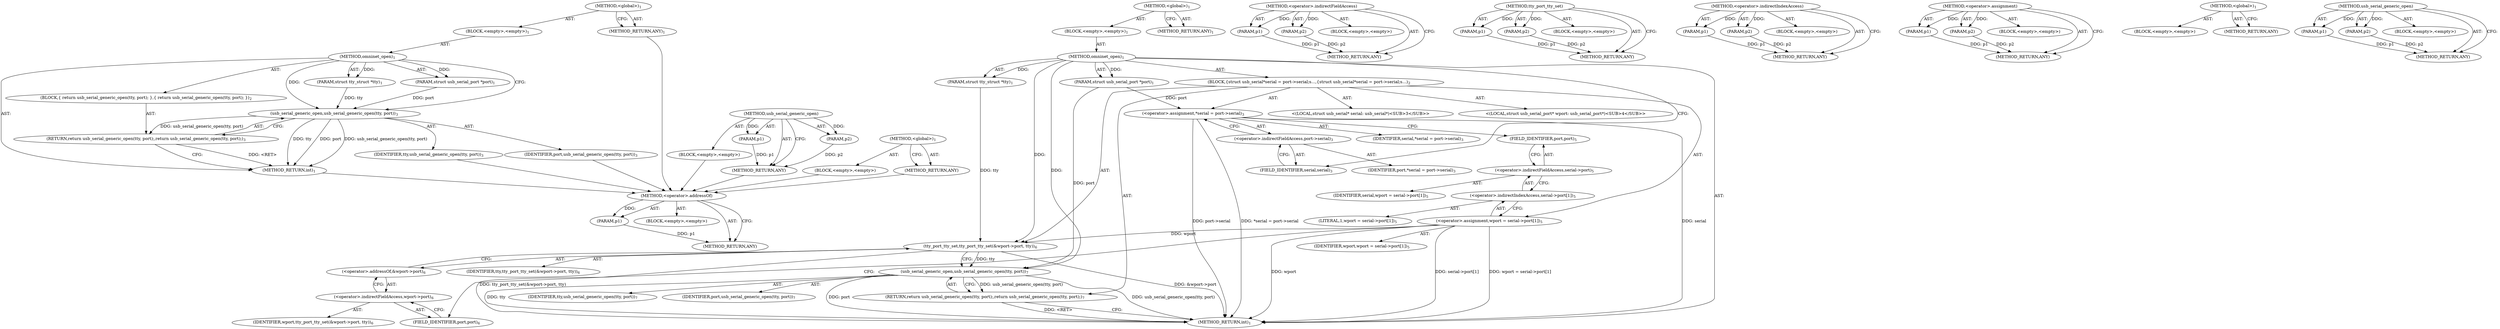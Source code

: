 digraph "&lt;global&gt;" {
vulnerable_79 [label=<(METHOD,&lt;operator&gt;.addressOf)>];
vulnerable_80 [label=<(PARAM,p1)>];
vulnerable_81 [label=<(BLOCK,&lt;empty&gt;,&lt;empty&gt;)>];
vulnerable_82 [label=<(METHOD_RETURN,ANY)>];
vulnerable_6 [label=<(METHOD,&lt;global&gt;)<SUB>1</SUB>>];
vulnerable_7 [label=<(BLOCK,&lt;empty&gt;,&lt;empty&gt;)<SUB>1</SUB>>];
vulnerable_8 [label=<(METHOD,omninet_open)<SUB>1</SUB>>];
vulnerable_9 [label=<(PARAM,struct tty_struct *tty)<SUB>1</SUB>>];
vulnerable_10 [label=<(PARAM,struct usb_serial_port *port)<SUB>1</SUB>>];
vulnerable_11 [label=<(BLOCK,{
	struct usb_serial	*serial = port-&gt;serial;
	s...,{
	struct usb_serial	*serial = port-&gt;serial;
	s...)<SUB>2</SUB>>];
vulnerable_12 [label="<(LOCAL,struct usb_serial* serial: usb_serial*)<SUB>3</SUB>>"];
vulnerable_13 [label=<(&lt;operator&gt;.assignment,*serial = port-&gt;serial)<SUB>3</SUB>>];
vulnerable_14 [label=<(IDENTIFIER,serial,*serial = port-&gt;serial)<SUB>3</SUB>>];
vulnerable_15 [label=<(&lt;operator&gt;.indirectFieldAccess,port-&gt;serial)<SUB>3</SUB>>];
vulnerable_16 [label=<(IDENTIFIER,port,*serial = port-&gt;serial)<SUB>3</SUB>>];
vulnerable_17 [label=<(FIELD_IDENTIFIER,serial,serial)<SUB>3</SUB>>];
vulnerable_18 [label="<(LOCAL,struct usb_serial_port* wport: usb_serial_port*)<SUB>4</SUB>>"];
vulnerable_19 [label=<(&lt;operator&gt;.assignment,wport = serial-&gt;port[1])<SUB>5</SUB>>];
vulnerable_20 [label=<(IDENTIFIER,wport,wport = serial-&gt;port[1])<SUB>5</SUB>>];
vulnerable_21 [label=<(&lt;operator&gt;.indirectIndexAccess,serial-&gt;port[1])<SUB>5</SUB>>];
vulnerable_22 [label=<(&lt;operator&gt;.indirectFieldAccess,serial-&gt;port)<SUB>5</SUB>>];
vulnerable_23 [label=<(IDENTIFIER,serial,wport = serial-&gt;port[1])<SUB>5</SUB>>];
vulnerable_24 [label=<(FIELD_IDENTIFIER,port,port)<SUB>5</SUB>>];
vulnerable_25 [label=<(LITERAL,1,wport = serial-&gt;port[1])<SUB>5</SUB>>];
vulnerable_26 [label=<(tty_port_tty_set,tty_port_tty_set(&amp;wport-&gt;port, tty))<SUB>6</SUB>>];
vulnerable_27 [label=<(&lt;operator&gt;.addressOf,&amp;wport-&gt;port)<SUB>6</SUB>>];
vulnerable_28 [label=<(&lt;operator&gt;.indirectFieldAccess,wport-&gt;port)<SUB>6</SUB>>];
vulnerable_29 [label=<(IDENTIFIER,wport,tty_port_tty_set(&amp;wport-&gt;port, tty))<SUB>6</SUB>>];
vulnerable_30 [label=<(FIELD_IDENTIFIER,port,port)<SUB>6</SUB>>];
vulnerable_31 [label=<(IDENTIFIER,tty,tty_port_tty_set(&amp;wport-&gt;port, tty))<SUB>6</SUB>>];
vulnerable_32 [label=<(RETURN,return usb_serial_generic_open(tty, port);,return usb_serial_generic_open(tty, port);)<SUB>7</SUB>>];
vulnerable_33 [label=<(usb_serial_generic_open,usb_serial_generic_open(tty, port))<SUB>7</SUB>>];
vulnerable_34 [label=<(IDENTIFIER,tty,usb_serial_generic_open(tty, port))<SUB>7</SUB>>];
vulnerable_35 [label=<(IDENTIFIER,port,usb_serial_generic_open(tty, port))<SUB>7</SUB>>];
vulnerable_36 [label=<(METHOD_RETURN,int)<SUB>1</SUB>>];
vulnerable_38 [label=<(METHOD_RETURN,ANY)<SUB>1</SUB>>];
vulnerable_64 [label=<(METHOD,&lt;operator&gt;.indirectFieldAccess)>];
vulnerable_65 [label=<(PARAM,p1)>];
vulnerable_66 [label=<(PARAM,p2)>];
vulnerable_67 [label=<(BLOCK,&lt;empty&gt;,&lt;empty&gt;)>];
vulnerable_68 [label=<(METHOD_RETURN,ANY)>];
vulnerable_74 [label=<(METHOD,tty_port_tty_set)>];
vulnerable_75 [label=<(PARAM,p1)>];
vulnerable_76 [label=<(PARAM,p2)>];
vulnerable_77 [label=<(BLOCK,&lt;empty&gt;,&lt;empty&gt;)>];
vulnerable_78 [label=<(METHOD_RETURN,ANY)>];
vulnerable_69 [label=<(METHOD,&lt;operator&gt;.indirectIndexAccess)>];
vulnerable_70 [label=<(PARAM,p1)>];
vulnerable_71 [label=<(PARAM,p2)>];
vulnerable_72 [label=<(BLOCK,&lt;empty&gt;,&lt;empty&gt;)>];
vulnerable_73 [label=<(METHOD_RETURN,ANY)>];
vulnerable_59 [label=<(METHOD,&lt;operator&gt;.assignment)>];
vulnerable_60 [label=<(PARAM,p1)>];
vulnerable_61 [label=<(PARAM,p2)>];
vulnerable_62 [label=<(BLOCK,&lt;empty&gt;,&lt;empty&gt;)>];
vulnerable_63 [label=<(METHOD_RETURN,ANY)>];
vulnerable_53 [label=<(METHOD,&lt;global&gt;)<SUB>1</SUB>>];
vulnerable_54 [label=<(BLOCK,&lt;empty&gt;,&lt;empty&gt;)>];
vulnerable_55 [label=<(METHOD_RETURN,ANY)>];
vulnerable_83 [label=<(METHOD,usb_serial_generic_open)>];
vulnerable_84 [label=<(PARAM,p1)>];
vulnerable_85 [label=<(PARAM,p2)>];
vulnerable_86 [label=<(BLOCK,&lt;empty&gt;,&lt;empty&gt;)>];
vulnerable_87 [label=<(METHOD_RETURN,ANY)>];
fixed_6 [label=<(METHOD,&lt;global&gt;)<SUB>1</SUB>>];
fixed_7 [label=<(BLOCK,&lt;empty&gt;,&lt;empty&gt;)<SUB>1</SUB>>];
fixed_8 [label=<(METHOD,omninet_open)<SUB>1</SUB>>];
fixed_9 [label=<(PARAM,struct tty_struct *tty)<SUB>1</SUB>>];
fixed_10 [label=<(PARAM,struct usb_serial_port *port)<SUB>1</SUB>>];
fixed_11 [label=<(BLOCK,{
 	return usb_serial_generic_open(tty, port);
 },{
 	return usb_serial_generic_open(tty, port);
 })<SUB>2</SUB>>];
fixed_12 [label=<(RETURN,return usb_serial_generic_open(tty, port);,return usb_serial_generic_open(tty, port);)<SUB>3</SUB>>];
fixed_13 [label=<(usb_serial_generic_open,usb_serial_generic_open(tty, port))<SUB>3</SUB>>];
fixed_14 [label=<(IDENTIFIER,tty,usb_serial_generic_open(tty, port))<SUB>3</SUB>>];
fixed_15 [label=<(IDENTIFIER,port,usb_serial_generic_open(tty, port))<SUB>3</SUB>>];
fixed_16 [label=<(METHOD_RETURN,int)<SUB>1</SUB>>];
fixed_18 [label=<(METHOD_RETURN,ANY)<SUB>1</SUB>>];
fixed_37 [label=<(METHOD,usb_serial_generic_open)>];
fixed_38 [label=<(PARAM,p1)>];
fixed_39 [label=<(PARAM,p2)>];
fixed_40 [label=<(BLOCK,&lt;empty&gt;,&lt;empty&gt;)>];
fixed_41 [label=<(METHOD_RETURN,ANY)>];
fixed_31 [label=<(METHOD,&lt;global&gt;)<SUB>1</SUB>>];
fixed_32 [label=<(BLOCK,&lt;empty&gt;,&lt;empty&gt;)>];
fixed_33 [label=<(METHOD_RETURN,ANY)>];
vulnerable_79 -> vulnerable_80  [key=0, label="AST: "];
vulnerable_79 -> vulnerable_80  [key=1, label="DDG: "];
vulnerable_79 -> vulnerable_81  [key=0, label="AST: "];
vulnerable_79 -> vulnerable_82  [key=0, label="AST: "];
vulnerable_79 -> vulnerable_82  [key=1, label="CFG: "];
vulnerable_80 -> vulnerable_82  [key=0, label="DDG: p1"];
vulnerable_6 -> vulnerable_7  [key=0, label="AST: "];
vulnerable_6 -> vulnerable_38  [key=0, label="AST: "];
vulnerable_6 -> vulnerable_38  [key=1, label="CFG: "];
vulnerable_7 -> vulnerable_8  [key=0, label="AST: "];
vulnerable_8 -> vulnerable_9  [key=0, label="AST: "];
vulnerable_8 -> vulnerable_9  [key=1, label="DDG: "];
vulnerable_8 -> vulnerable_10  [key=0, label="AST: "];
vulnerable_8 -> vulnerable_10  [key=1, label="DDG: "];
vulnerable_8 -> vulnerable_11  [key=0, label="AST: "];
vulnerable_8 -> vulnerable_36  [key=0, label="AST: "];
vulnerable_8 -> vulnerable_17  [key=0, label="CFG: "];
vulnerable_8 -> vulnerable_26  [key=0, label="DDG: "];
vulnerable_8 -> vulnerable_33  [key=0, label="DDG: "];
vulnerable_9 -> vulnerable_26  [key=0, label="DDG: tty"];
vulnerable_10 -> vulnerable_13  [key=0, label="DDG: port"];
vulnerable_10 -> vulnerable_33  [key=0, label="DDG: port"];
vulnerable_11 -> vulnerable_12  [key=0, label="AST: "];
vulnerable_11 -> vulnerable_13  [key=0, label="AST: "];
vulnerable_11 -> vulnerable_18  [key=0, label="AST: "];
vulnerable_11 -> vulnerable_19  [key=0, label="AST: "];
vulnerable_11 -> vulnerable_26  [key=0, label="AST: "];
vulnerable_11 -> vulnerable_32  [key=0, label="AST: "];
vulnerable_13 -> vulnerable_14  [key=0, label="AST: "];
vulnerable_13 -> vulnerable_15  [key=0, label="AST: "];
vulnerable_13 -> vulnerable_24  [key=0, label="CFG: "];
vulnerable_13 -> vulnerable_36  [key=0, label="DDG: serial"];
vulnerable_13 -> vulnerable_36  [key=1, label="DDG: port-&gt;serial"];
vulnerable_13 -> vulnerable_36  [key=2, label="DDG: *serial = port-&gt;serial"];
vulnerable_15 -> vulnerable_16  [key=0, label="AST: "];
vulnerable_15 -> vulnerable_17  [key=0, label="AST: "];
vulnerable_15 -> vulnerable_13  [key=0, label="CFG: "];
vulnerable_17 -> vulnerable_15  [key=0, label="CFG: "];
vulnerable_19 -> vulnerable_20  [key=0, label="AST: "];
vulnerable_19 -> vulnerable_21  [key=0, label="AST: "];
vulnerable_19 -> vulnerable_30  [key=0, label="CFG: "];
vulnerable_19 -> vulnerable_36  [key=0, label="DDG: wport"];
vulnerable_19 -> vulnerable_36  [key=1, label="DDG: serial-&gt;port[1]"];
vulnerable_19 -> vulnerable_36  [key=2, label="DDG: wport = serial-&gt;port[1]"];
vulnerable_19 -> vulnerable_26  [key=0, label="DDG: wport"];
vulnerable_21 -> vulnerable_22  [key=0, label="AST: "];
vulnerable_21 -> vulnerable_25  [key=0, label="AST: "];
vulnerable_21 -> vulnerable_19  [key=0, label="CFG: "];
vulnerable_22 -> vulnerable_23  [key=0, label="AST: "];
vulnerable_22 -> vulnerable_24  [key=0, label="AST: "];
vulnerable_22 -> vulnerable_21  [key=0, label="CFG: "];
vulnerable_24 -> vulnerable_22  [key=0, label="CFG: "];
vulnerable_26 -> vulnerable_27  [key=0, label="AST: "];
vulnerable_26 -> vulnerable_31  [key=0, label="AST: "];
vulnerable_26 -> vulnerable_33  [key=0, label="CFG: "];
vulnerable_26 -> vulnerable_33  [key=1, label="DDG: tty"];
vulnerable_26 -> vulnerable_36  [key=0, label="DDG: &amp;wport-&gt;port"];
vulnerable_26 -> vulnerable_36  [key=1, label="DDG: tty_port_tty_set(&amp;wport-&gt;port, tty)"];
vulnerable_27 -> vulnerable_28  [key=0, label="AST: "];
vulnerable_27 -> vulnerable_26  [key=0, label="CFG: "];
vulnerable_28 -> vulnerable_29  [key=0, label="AST: "];
vulnerable_28 -> vulnerable_30  [key=0, label="AST: "];
vulnerable_28 -> vulnerable_27  [key=0, label="CFG: "];
vulnerable_30 -> vulnerable_28  [key=0, label="CFG: "];
vulnerable_32 -> vulnerable_33  [key=0, label="AST: "];
vulnerable_32 -> vulnerable_36  [key=0, label="CFG: "];
vulnerable_32 -> vulnerable_36  [key=1, label="DDG: &lt;RET&gt;"];
vulnerable_33 -> vulnerable_34  [key=0, label="AST: "];
vulnerable_33 -> vulnerable_35  [key=0, label="AST: "];
vulnerable_33 -> vulnerable_32  [key=0, label="CFG: "];
vulnerable_33 -> vulnerable_32  [key=1, label="DDG: usb_serial_generic_open(tty, port)"];
vulnerable_33 -> vulnerable_36  [key=0, label="DDG: tty"];
vulnerable_33 -> vulnerable_36  [key=1, label="DDG: port"];
vulnerable_33 -> vulnerable_36  [key=2, label="DDG: usb_serial_generic_open(tty, port)"];
vulnerable_64 -> vulnerable_65  [key=0, label="AST: "];
vulnerable_64 -> vulnerable_65  [key=1, label="DDG: "];
vulnerable_64 -> vulnerable_67  [key=0, label="AST: "];
vulnerable_64 -> vulnerable_66  [key=0, label="AST: "];
vulnerable_64 -> vulnerable_66  [key=1, label="DDG: "];
vulnerable_64 -> vulnerable_68  [key=0, label="AST: "];
vulnerable_64 -> vulnerable_68  [key=1, label="CFG: "];
vulnerable_65 -> vulnerable_68  [key=0, label="DDG: p1"];
vulnerable_66 -> vulnerable_68  [key=0, label="DDG: p2"];
vulnerable_74 -> vulnerable_75  [key=0, label="AST: "];
vulnerable_74 -> vulnerable_75  [key=1, label="DDG: "];
vulnerable_74 -> vulnerable_77  [key=0, label="AST: "];
vulnerable_74 -> vulnerable_76  [key=0, label="AST: "];
vulnerable_74 -> vulnerable_76  [key=1, label="DDG: "];
vulnerable_74 -> vulnerable_78  [key=0, label="AST: "];
vulnerable_74 -> vulnerable_78  [key=1, label="CFG: "];
vulnerable_75 -> vulnerable_78  [key=0, label="DDG: p1"];
vulnerable_76 -> vulnerable_78  [key=0, label="DDG: p2"];
vulnerable_69 -> vulnerable_70  [key=0, label="AST: "];
vulnerable_69 -> vulnerable_70  [key=1, label="DDG: "];
vulnerable_69 -> vulnerable_72  [key=0, label="AST: "];
vulnerable_69 -> vulnerable_71  [key=0, label="AST: "];
vulnerable_69 -> vulnerable_71  [key=1, label="DDG: "];
vulnerable_69 -> vulnerable_73  [key=0, label="AST: "];
vulnerable_69 -> vulnerable_73  [key=1, label="CFG: "];
vulnerable_70 -> vulnerable_73  [key=0, label="DDG: p1"];
vulnerable_71 -> vulnerable_73  [key=0, label="DDG: p2"];
vulnerable_59 -> vulnerable_60  [key=0, label="AST: "];
vulnerable_59 -> vulnerable_60  [key=1, label="DDG: "];
vulnerable_59 -> vulnerable_62  [key=0, label="AST: "];
vulnerable_59 -> vulnerable_61  [key=0, label="AST: "];
vulnerable_59 -> vulnerable_61  [key=1, label="DDG: "];
vulnerable_59 -> vulnerable_63  [key=0, label="AST: "];
vulnerable_59 -> vulnerable_63  [key=1, label="CFG: "];
vulnerable_60 -> vulnerable_63  [key=0, label="DDG: p1"];
vulnerable_61 -> vulnerable_63  [key=0, label="DDG: p2"];
vulnerable_53 -> vulnerable_54  [key=0, label="AST: "];
vulnerable_53 -> vulnerable_55  [key=0, label="AST: "];
vulnerable_53 -> vulnerable_55  [key=1, label="CFG: "];
vulnerable_83 -> vulnerable_84  [key=0, label="AST: "];
vulnerable_83 -> vulnerable_84  [key=1, label="DDG: "];
vulnerable_83 -> vulnerable_86  [key=0, label="AST: "];
vulnerable_83 -> vulnerable_85  [key=0, label="AST: "];
vulnerable_83 -> vulnerable_85  [key=1, label="DDG: "];
vulnerable_83 -> vulnerable_87  [key=0, label="AST: "];
vulnerable_83 -> vulnerable_87  [key=1, label="CFG: "];
vulnerable_84 -> vulnerable_87  [key=0, label="DDG: p1"];
vulnerable_85 -> vulnerable_87  [key=0, label="DDG: p2"];
fixed_6 -> fixed_7  [key=0, label="AST: "];
fixed_6 -> fixed_18  [key=0, label="AST: "];
fixed_6 -> fixed_18  [key=1, label="CFG: "];
fixed_7 -> fixed_8  [key=0, label="AST: "];
fixed_8 -> fixed_9  [key=0, label="AST: "];
fixed_8 -> fixed_9  [key=1, label="DDG: "];
fixed_8 -> fixed_10  [key=0, label="AST: "];
fixed_8 -> fixed_10  [key=1, label="DDG: "];
fixed_8 -> fixed_11  [key=0, label="AST: "];
fixed_8 -> fixed_16  [key=0, label="AST: "];
fixed_8 -> fixed_13  [key=0, label="CFG: "];
fixed_8 -> fixed_13  [key=1, label="DDG: "];
fixed_9 -> fixed_13  [key=0, label="DDG: tty"];
fixed_10 -> fixed_13  [key=0, label="DDG: port"];
fixed_11 -> fixed_12  [key=0, label="AST: "];
fixed_12 -> fixed_13  [key=0, label="AST: "];
fixed_12 -> fixed_16  [key=0, label="CFG: "];
fixed_12 -> fixed_16  [key=1, label="DDG: &lt;RET&gt;"];
fixed_13 -> fixed_14  [key=0, label="AST: "];
fixed_13 -> fixed_15  [key=0, label="AST: "];
fixed_13 -> fixed_12  [key=0, label="CFG: "];
fixed_13 -> fixed_12  [key=1, label="DDG: usb_serial_generic_open(tty, port)"];
fixed_13 -> fixed_16  [key=0, label="DDG: tty"];
fixed_13 -> fixed_16  [key=1, label="DDG: port"];
fixed_13 -> fixed_16  [key=2, label="DDG: usb_serial_generic_open(tty, port)"];
fixed_14 -> vulnerable_79  [key=0];
fixed_15 -> vulnerable_79  [key=0];
fixed_16 -> vulnerable_79  [key=0];
fixed_18 -> vulnerable_79  [key=0];
fixed_37 -> fixed_38  [key=0, label="AST: "];
fixed_37 -> fixed_38  [key=1, label="DDG: "];
fixed_37 -> fixed_40  [key=0, label="AST: "];
fixed_37 -> fixed_39  [key=0, label="AST: "];
fixed_37 -> fixed_39  [key=1, label="DDG: "];
fixed_37 -> fixed_41  [key=0, label="AST: "];
fixed_37 -> fixed_41  [key=1, label="CFG: "];
fixed_38 -> fixed_41  [key=0, label="DDG: p1"];
fixed_39 -> fixed_41  [key=0, label="DDG: p2"];
fixed_40 -> vulnerable_79  [key=0];
fixed_41 -> vulnerable_79  [key=0];
fixed_31 -> fixed_32  [key=0, label="AST: "];
fixed_31 -> fixed_33  [key=0, label="AST: "];
fixed_31 -> fixed_33  [key=1, label="CFG: "];
fixed_32 -> vulnerable_79  [key=0];
fixed_33 -> vulnerable_79  [key=0];
}
